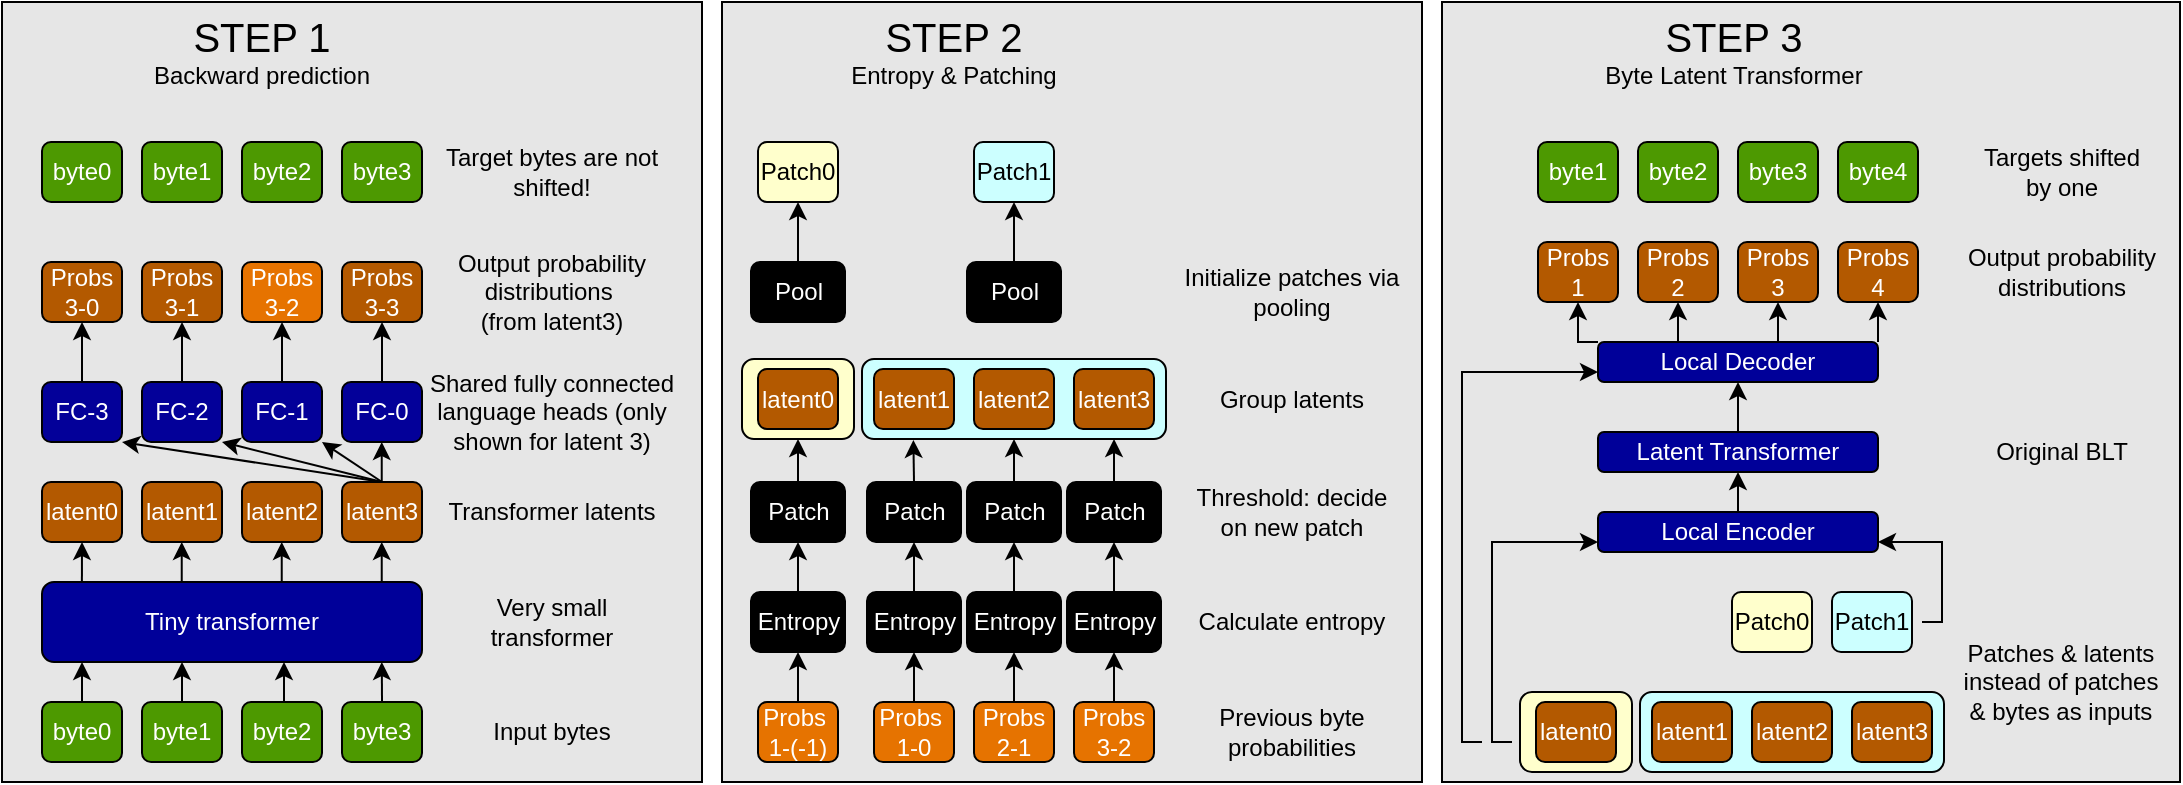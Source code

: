 <mxfile version="25.0.2">
  <diagram name="Seite-1" id="AwcVcW9VP8zm1qtS3SrH">
    <mxGraphModel dx="1122" dy="793" grid="1" gridSize="10" guides="1" tooltips="1" connect="1" arrows="1" fold="1" page="1" pageScale="1" pageWidth="827" pageHeight="1169" math="0" shadow="0">
      <root>
        <mxCell id="0" />
        <mxCell id="1" parent="0" />
        <mxCell id="4HplRLwEA6IAALqAFYQo-86" value="" style="rounded=0;whiteSpace=wrap;html=1;fillColor=#E6E6E6;" vertex="1" parent="1">
          <mxGeometry x="760" y="20" width="369" height="390" as="geometry" />
        </mxCell>
        <mxCell id="4HplRLwEA6IAALqAFYQo-85" value="" style="rounded=0;whiteSpace=wrap;html=1;fillColor=#E6E6E6;" vertex="1" parent="1">
          <mxGeometry x="400" y="20" width="350" height="390" as="geometry" />
        </mxCell>
        <mxCell id="HqEFTpVDg2efrMnKJrko-23" value="" style="rounded=0;whiteSpace=wrap;html=1;fillColor=#E6E6E6;" parent="1" vertex="1">
          <mxGeometry x="40" y="20" width="350" height="390" as="geometry" />
        </mxCell>
        <mxCell id="X-KIfJeAQy9R9fYGySRZ-61" value="" style="rounded=1;whiteSpace=wrap;html=1;fillColor=#FFFFCC;" parent="1" vertex="1">
          <mxGeometry x="799" y="365" width="56" height="40" as="geometry" />
        </mxCell>
        <mxCell id="X-KIfJeAQy9R9fYGySRZ-60" value="" style="rounded=1;whiteSpace=wrap;html=1;fillColor=#CCFFFF;" parent="1" vertex="1">
          <mxGeometry x="859" y="365" width="152" height="40" as="geometry" />
        </mxCell>
        <mxCell id="X-KIfJeAQy9R9fYGySRZ-1" value="byte0" style="rounded=1;whiteSpace=wrap;html=1;fillColor=#4D9900;fontColor=#FFFFFF;" parent="1" vertex="1">
          <mxGeometry x="60" y="370" width="40" height="30" as="geometry" />
        </mxCell>
        <mxCell id="X-KIfJeAQy9R9fYGySRZ-2" value="byte1" style="rounded=1;whiteSpace=wrap;html=1;fillColor=#4D9900;fontColor=#FFFFFF;" parent="1" vertex="1">
          <mxGeometry x="110" y="370" width="40" height="30" as="geometry" />
        </mxCell>
        <mxCell id="X-KIfJeAQy9R9fYGySRZ-3" value="byte2" style="rounded=1;whiteSpace=wrap;html=1;fillColor=#4D9900;fontColor=#FFFFFF;" parent="1" vertex="1">
          <mxGeometry x="160" y="370" width="40" height="30" as="geometry" />
        </mxCell>
        <mxCell id="X-KIfJeAQy9R9fYGySRZ-29" style="edgeStyle=orthogonalEdgeStyle;rounded=0;orthogonalLoop=1;jettySize=auto;html=1;exitX=0.5;exitY=0;exitDx=0;exitDy=0;" parent="1" source="X-KIfJeAQy9R9fYGySRZ-4" edge="1">
          <mxGeometry relative="1" as="geometry">
            <mxPoint x="229.899" y="350" as="targetPoint" />
          </mxGeometry>
        </mxCell>
        <mxCell id="X-KIfJeAQy9R9fYGySRZ-4" value="byte3" style="rounded=1;whiteSpace=wrap;html=1;fillColor=#4D9900;fontColor=#FFFFFF;" parent="1" vertex="1">
          <mxGeometry x="210" y="370" width="40" height="30" as="geometry" />
        </mxCell>
        <mxCell id="X-KIfJeAQy9R9fYGySRZ-5" value="Tiny transformer" style="rounded=1;whiteSpace=wrap;html=1;fillColor=#000099;fontColor=#FFFFFF;" parent="1" vertex="1">
          <mxGeometry x="60" y="310" width="190" height="40" as="geometry" />
        </mxCell>
        <mxCell id="X-KIfJeAQy9R9fYGySRZ-6" value="latent0" style="rounded=1;whiteSpace=wrap;html=1;fillColor=#B35900;fontColor=#FFFFFF;" parent="1" vertex="1">
          <mxGeometry x="60" y="260" width="40" height="30" as="geometry" />
        </mxCell>
        <mxCell id="X-KIfJeAQy9R9fYGySRZ-7" value="latent1" style="rounded=1;whiteSpace=wrap;html=1;fillColor=#B35900;fontColor=#FFFFFF;" parent="1" vertex="1">
          <mxGeometry x="110" y="260" width="40" height="30" as="geometry" />
        </mxCell>
        <mxCell id="X-KIfJeAQy9R9fYGySRZ-8" value="latent2" style="rounded=1;whiteSpace=wrap;html=1;fillColor=#B35900;fontColor=#FFFFFF;" parent="1" vertex="1">
          <mxGeometry x="160" y="260" width="40" height="30" as="geometry" />
        </mxCell>
        <mxCell id="X-KIfJeAQy9R9fYGySRZ-9" value="latent3" style="rounded=1;whiteSpace=wrap;html=1;fillColor=#B35900;fontColor=#FFFFFF;" parent="1" vertex="1">
          <mxGeometry x="210" y="260" width="40" height="30" as="geometry" />
        </mxCell>
        <mxCell id="X-KIfJeAQy9R9fYGySRZ-10" value="byte0" style="rounded=1;whiteSpace=wrap;html=1;fillColor=#4d9901;fontColor=#FFFFFF;" parent="1" vertex="1">
          <mxGeometry x="60" y="90" width="40" height="30" as="geometry" />
        </mxCell>
        <mxCell id="X-KIfJeAQy9R9fYGySRZ-11" value="byte1" style="rounded=1;whiteSpace=wrap;html=1;fillColor=#4d9901;fontColor=#FFFFFF;" parent="1" vertex="1">
          <mxGeometry x="110" y="90" width="40" height="30" as="geometry" />
        </mxCell>
        <mxCell id="X-KIfJeAQy9R9fYGySRZ-12" value="byte2" style="rounded=1;whiteSpace=wrap;html=1;fillColor=#4d9901;fontColor=#FFFFFF;" parent="1" vertex="1">
          <mxGeometry x="160" y="90" width="40" height="30" as="geometry" />
        </mxCell>
        <mxCell id="X-KIfJeAQy9R9fYGySRZ-13" value="byte3" style="rounded=1;whiteSpace=wrap;html=1;fillColor=#4d9901;fontColor=#FFFFFF;" parent="1" vertex="1">
          <mxGeometry x="210" y="90" width="40" height="30" as="geometry" />
        </mxCell>
        <mxCell id="X-KIfJeAQy9R9fYGySRZ-18" value="FC-0" style="rounded=1;whiteSpace=wrap;html=1;fillColor=#030099;fontColor=#FFFFFF;" parent="1" vertex="1">
          <mxGeometry x="210" y="210" width="40" height="30" as="geometry" />
        </mxCell>
        <mxCell id="X-KIfJeAQy9R9fYGySRZ-40" style="edgeStyle=orthogonalEdgeStyle;rounded=0;orthogonalLoop=1;jettySize=auto;html=1;exitX=0.5;exitY=0;exitDx=0;exitDy=0;entryX=0.5;entryY=1;entryDx=0;entryDy=0;" parent="1" source="X-KIfJeAQy9R9fYGySRZ-19" target="X-KIfJeAQy9R9fYGySRZ-23" edge="1">
          <mxGeometry relative="1" as="geometry" />
        </mxCell>
        <mxCell id="X-KIfJeAQy9R9fYGySRZ-19" value="FC-1" style="rounded=1;whiteSpace=wrap;html=1;fillColor=#030099;fontColor=#FFFFFF;" parent="1" vertex="1">
          <mxGeometry x="160" y="210" width="40" height="30" as="geometry" />
        </mxCell>
        <mxCell id="X-KIfJeAQy9R9fYGySRZ-39" style="edgeStyle=orthogonalEdgeStyle;rounded=0;orthogonalLoop=1;jettySize=auto;html=1;exitX=0.5;exitY=0;exitDx=0;exitDy=0;entryX=0.5;entryY=1;entryDx=0;entryDy=0;" parent="1" source="X-KIfJeAQy9R9fYGySRZ-20" target="X-KIfJeAQy9R9fYGySRZ-24" edge="1">
          <mxGeometry relative="1" as="geometry" />
        </mxCell>
        <mxCell id="X-KIfJeAQy9R9fYGySRZ-20" value="FC-2" style="rounded=1;whiteSpace=wrap;html=1;fillColor=#030099;fontColor=#FFFFFF;" parent="1" vertex="1">
          <mxGeometry x="110" y="210" width="40" height="30" as="geometry" />
        </mxCell>
        <mxCell id="X-KIfJeAQy9R9fYGySRZ-38" style="edgeStyle=orthogonalEdgeStyle;rounded=0;orthogonalLoop=1;jettySize=auto;html=1;exitX=0.5;exitY=0;exitDx=0;exitDy=0;entryX=0.5;entryY=1;entryDx=0;entryDy=0;" parent="1" source="X-KIfJeAQy9R9fYGySRZ-21" target="X-KIfJeAQy9R9fYGySRZ-25" edge="1">
          <mxGeometry relative="1" as="geometry" />
        </mxCell>
        <mxCell id="X-KIfJeAQy9R9fYGySRZ-21" value="FC-3" style="rounded=1;whiteSpace=wrap;html=1;fillColor=#030099;fontColor=#FFFFFF;" parent="1" vertex="1">
          <mxGeometry x="60" y="210" width="40" height="30" as="geometry" />
        </mxCell>
        <mxCell id="X-KIfJeAQy9R9fYGySRZ-22" value="Probs 3-3" style="rounded=1;whiteSpace=wrap;html=1;fillColor=#B35900;fontColor=#FFFFFF;" parent="1" vertex="1">
          <mxGeometry x="210" y="150" width="40" height="30" as="geometry" />
        </mxCell>
        <mxCell id="X-KIfJeAQy9R9fYGySRZ-23" value="Probs 3-2" style="rounded=1;whiteSpace=wrap;html=1;fillColor=#E67300;fontColor=#FFFFFF;" parent="1" vertex="1">
          <mxGeometry x="160" y="150" width="40" height="30" as="geometry" />
        </mxCell>
        <mxCell id="X-KIfJeAQy9R9fYGySRZ-24" value="Probs&lt;div&gt;3-1&lt;/div&gt;" style="rounded=1;whiteSpace=wrap;html=1;fillColor=#B35900;fontColor=#FFFFFF;" parent="1" vertex="1">
          <mxGeometry x="110" y="150" width="40" height="30" as="geometry" />
        </mxCell>
        <mxCell id="X-KIfJeAQy9R9fYGySRZ-25" value="Probs&lt;div&gt;3-0&lt;/div&gt;" style="rounded=1;whiteSpace=wrap;html=1;fillColor=#B35900;fontColor=#FFFFFF;" parent="1" vertex="1">
          <mxGeometry x="60" y="150" width="40" height="30" as="geometry" />
        </mxCell>
        <mxCell id="X-KIfJeAQy9R9fYGySRZ-26" style="edgeStyle=orthogonalEdgeStyle;rounded=0;orthogonalLoop=1;jettySize=auto;html=1;exitX=0.5;exitY=0;exitDx=0;exitDy=0;" parent="1" source="X-KIfJeAQy9R9fYGySRZ-1" edge="1">
          <mxGeometry relative="1" as="geometry">
            <mxPoint x="80" y="350" as="targetPoint" />
          </mxGeometry>
        </mxCell>
        <mxCell id="X-KIfJeAQy9R9fYGySRZ-27" style="edgeStyle=orthogonalEdgeStyle;rounded=0;orthogonalLoop=1;jettySize=auto;html=1;exitX=0.5;exitY=0;exitDx=0;exitDy=0;" parent="1" source="X-KIfJeAQy9R9fYGySRZ-2" edge="1">
          <mxGeometry relative="1" as="geometry">
            <mxPoint x="130" y="350" as="targetPoint" />
          </mxGeometry>
        </mxCell>
        <mxCell id="X-KIfJeAQy9R9fYGySRZ-28" style="edgeStyle=orthogonalEdgeStyle;rounded=0;orthogonalLoop=1;jettySize=auto;html=1;exitX=0.5;exitY=0;exitDx=0;exitDy=0;" parent="1" source="X-KIfJeAQy9R9fYGySRZ-3" edge="1">
          <mxGeometry relative="1" as="geometry">
            <mxPoint x="181" y="350" as="targetPoint" />
          </mxGeometry>
        </mxCell>
        <mxCell id="X-KIfJeAQy9R9fYGySRZ-30" value="" style="endArrow=classic;html=1;rounded=0;entryX=0.5;entryY=1;entryDx=0;entryDy=0;exitX=0.105;exitY=0;exitDx=0;exitDy=0;exitPerimeter=0;" parent="1" source="X-KIfJeAQy9R9fYGySRZ-5" target="X-KIfJeAQy9R9fYGySRZ-6" edge="1">
          <mxGeometry width="50" height="50" relative="1" as="geometry">
            <mxPoint x="110" y="320" as="sourcePoint" />
            <mxPoint x="160" y="270" as="targetPoint" />
          </mxGeometry>
        </mxCell>
        <mxCell id="X-KIfJeAQy9R9fYGySRZ-31" value="" style="endArrow=classic;html=1;rounded=0;entryX=0.5;entryY=1;entryDx=0;entryDy=0;exitX=0.105;exitY=0;exitDx=0;exitDy=0;exitPerimeter=0;" parent="1" edge="1">
          <mxGeometry width="50" height="50" relative="1" as="geometry">
            <mxPoint x="129.87" y="310" as="sourcePoint" />
            <mxPoint x="129.87" y="290" as="targetPoint" />
          </mxGeometry>
        </mxCell>
        <mxCell id="X-KIfJeAQy9R9fYGySRZ-32" value="" style="endArrow=classic;html=1;rounded=0;entryX=0.5;entryY=1;entryDx=0;entryDy=0;exitX=0.105;exitY=0;exitDx=0;exitDy=0;exitPerimeter=0;" parent="1" edge="1">
          <mxGeometry width="50" height="50" relative="1" as="geometry">
            <mxPoint x="179.87" y="310" as="sourcePoint" />
            <mxPoint x="179.87" y="290" as="targetPoint" />
          </mxGeometry>
        </mxCell>
        <mxCell id="X-KIfJeAQy9R9fYGySRZ-33" value="" style="endArrow=classic;html=1;rounded=0;entryX=0.5;entryY=1;entryDx=0;entryDy=0;exitX=0.105;exitY=0;exitDx=0;exitDy=0;exitPerimeter=0;" parent="1" edge="1">
          <mxGeometry width="50" height="50" relative="1" as="geometry">
            <mxPoint x="229.87" y="310" as="sourcePoint" />
            <mxPoint x="229.87" y="290" as="targetPoint" />
          </mxGeometry>
        </mxCell>
        <mxCell id="X-KIfJeAQy9R9fYGySRZ-34" value="" style="endArrow=classic;html=1;rounded=0;entryX=0.5;entryY=1;entryDx=0;entryDy=0;exitX=0.105;exitY=0;exitDx=0;exitDy=0;exitPerimeter=0;" parent="1" edge="1">
          <mxGeometry width="50" height="50" relative="1" as="geometry">
            <mxPoint x="229.87" y="260" as="sourcePoint" />
            <mxPoint x="229.87" y="240" as="targetPoint" />
          </mxGeometry>
        </mxCell>
        <mxCell id="X-KIfJeAQy9R9fYGySRZ-35" value="" style="endArrow=classic;html=1;rounded=0;entryX=1;entryY=1;entryDx=0;entryDy=0;exitX=0.5;exitY=0;exitDx=0;exitDy=0;" parent="1" source="X-KIfJeAQy9R9fYGySRZ-9" target="X-KIfJeAQy9R9fYGySRZ-19" edge="1">
          <mxGeometry width="50" height="50" relative="1" as="geometry">
            <mxPoint x="220" y="270" as="sourcePoint" />
            <mxPoint x="220" y="250" as="targetPoint" />
          </mxGeometry>
        </mxCell>
        <mxCell id="X-KIfJeAQy9R9fYGySRZ-36" value="" style="endArrow=classic;html=1;rounded=0;entryX=1;entryY=1;entryDx=0;entryDy=0;exitX=0.5;exitY=0;exitDx=0;exitDy=0;" parent="1" source="X-KIfJeAQy9R9fYGySRZ-9" target="X-KIfJeAQy9R9fYGySRZ-20" edge="1">
          <mxGeometry width="50" height="50" relative="1" as="geometry">
            <mxPoint x="240" y="250" as="sourcePoint" />
            <mxPoint x="200" y="250" as="targetPoint" />
          </mxGeometry>
        </mxCell>
        <mxCell id="X-KIfJeAQy9R9fYGySRZ-37" value="" style="endArrow=classic;html=1;rounded=0;entryX=1;entryY=1;entryDx=0;entryDy=0;exitX=0.5;exitY=0;exitDx=0;exitDy=0;" parent="1" source="X-KIfJeAQy9R9fYGySRZ-9" target="X-KIfJeAQy9R9fYGySRZ-21" edge="1">
          <mxGeometry width="50" height="50" relative="1" as="geometry">
            <mxPoint x="240" y="270" as="sourcePoint" />
            <mxPoint x="160" y="250" as="targetPoint" />
          </mxGeometry>
        </mxCell>
        <mxCell id="X-KIfJeAQy9R9fYGySRZ-41" style="edgeStyle=orthogonalEdgeStyle;rounded=0;orthogonalLoop=1;jettySize=auto;html=1;exitX=0.5;exitY=0;exitDx=0;exitDy=0;entryX=0.5;entryY=1;entryDx=0;entryDy=0;" parent="1" source="X-KIfJeAQy9R9fYGySRZ-18" target="X-KIfJeAQy9R9fYGySRZ-22" edge="1">
          <mxGeometry relative="1" as="geometry" />
        </mxCell>
        <mxCell id="X-KIfJeAQy9R9fYGySRZ-42" value="Output probability distributions&amp;nbsp;&lt;div&gt;(from latent3)&lt;/div&gt;" style="text;html=1;align=center;verticalAlign=middle;whiteSpace=wrap;rounded=0;" parent="1" vertex="1">
          <mxGeometry x="260" y="150" width="110" height="30" as="geometry" />
        </mxCell>
        <mxCell id="X-KIfJeAQy9R9fYGySRZ-43" value="Shared fully connected language heads (only shown for latent 3)" style="text;html=1;align=center;verticalAlign=middle;whiteSpace=wrap;rounded=0;" parent="1" vertex="1">
          <mxGeometry x="250" y="205" width="130" height="40" as="geometry" />
        </mxCell>
        <mxCell id="X-KIfJeAQy9R9fYGySRZ-44" value="Transformer latents" style="text;html=1;align=center;verticalAlign=middle;whiteSpace=wrap;rounded=0;" parent="1" vertex="1">
          <mxGeometry x="260" y="260" width="110" height="30" as="geometry" />
        </mxCell>
        <mxCell id="X-KIfJeAQy9R9fYGySRZ-45" value="Very small transformer" style="text;html=1;align=center;verticalAlign=middle;whiteSpace=wrap;rounded=0;" parent="1" vertex="1">
          <mxGeometry x="260" y="315" width="110" height="30" as="geometry" />
        </mxCell>
        <mxCell id="X-KIfJeAQy9R9fYGySRZ-46" value="Input bytes" style="text;html=1;align=center;verticalAlign=middle;whiteSpace=wrap;rounded=0;" parent="1" vertex="1">
          <mxGeometry x="260" y="370" width="110" height="30" as="geometry" />
        </mxCell>
        <mxCell id="X-KIfJeAQy9R9fYGySRZ-47" value="Target bytes are not shifted!" style="text;html=1;align=center;verticalAlign=middle;whiteSpace=wrap;rounded=0;" parent="1" vertex="1">
          <mxGeometry x="260" y="90" width="110" height="30" as="geometry" />
        </mxCell>
        <mxCell id="X-KIfJeAQy9R9fYGySRZ-48" value="latent0" style="rounded=1;whiteSpace=wrap;html=1;fillColor=#B35900;fontColor=#FFFFFF;" parent="1" vertex="1">
          <mxGeometry x="807" y="370" width="40" height="30" as="geometry" />
        </mxCell>
        <mxCell id="X-KIfJeAQy9R9fYGySRZ-49" value="latent1" style="rounded=1;whiteSpace=wrap;html=1;fillColor=#B35900;fontColor=#FFFFFF;" parent="1" vertex="1">
          <mxGeometry x="865" y="370" width="40" height="30" as="geometry" />
        </mxCell>
        <mxCell id="X-KIfJeAQy9R9fYGySRZ-50" value="latent2" style="rounded=1;whiteSpace=wrap;html=1;fillColor=#B35900;fontColor=#FFFFFF;" parent="1" vertex="1">
          <mxGeometry x="915" y="370" width="40" height="30" as="geometry" />
        </mxCell>
        <mxCell id="X-KIfJeAQy9R9fYGySRZ-51" value="latent3" style="rounded=1;whiteSpace=wrap;html=1;fillColor=#B35900;fontColor=#FFFFFF;" parent="1" vertex="1">
          <mxGeometry x="965" y="370" width="40" height="30" as="geometry" />
        </mxCell>
        <mxCell id="X-KIfJeAQy9R9fYGySRZ-62" value="Patch1" style="rounded=1;whiteSpace=wrap;html=1;fillColor=#CCFFFF;fontColor=#000000;" parent="1" vertex="1">
          <mxGeometry x="955" y="315" width="40" height="30" as="geometry" />
        </mxCell>
        <mxCell id="X-KIfJeAQy9R9fYGySRZ-63" value="Patch0" style="rounded=1;whiteSpace=wrap;html=1;fillColor=#FFFFCC;fontColor=#000000;" parent="1" vertex="1">
          <mxGeometry x="905" y="315" width="40" height="30" as="geometry" />
        </mxCell>
        <mxCell id="HqEFTpVDg2efrMnKJrko-11" style="edgeStyle=orthogonalEdgeStyle;rounded=0;orthogonalLoop=1;jettySize=auto;html=1;exitX=0;exitY=0;exitDx=0;exitDy=0;entryX=0.5;entryY=1;entryDx=0;entryDy=0;" parent="1" source="X-KIfJeAQy9R9fYGySRZ-67" target="HqEFTpVDg2efrMnKJrko-8" edge="1">
          <mxGeometry relative="1" as="geometry" />
        </mxCell>
        <mxCell id="HqEFTpVDg2efrMnKJrko-12" style="edgeStyle=orthogonalEdgeStyle;rounded=0;orthogonalLoop=1;jettySize=auto;html=1;exitX=0.25;exitY=0;exitDx=0;exitDy=0;entryX=0.5;entryY=1;entryDx=0;entryDy=0;" parent="1" source="X-KIfJeAQy9R9fYGySRZ-67" target="HqEFTpVDg2efrMnKJrko-7" edge="1">
          <mxGeometry relative="1" as="geometry" />
        </mxCell>
        <mxCell id="HqEFTpVDg2efrMnKJrko-13" style="edgeStyle=orthogonalEdgeStyle;rounded=0;orthogonalLoop=1;jettySize=auto;html=1;exitX=0.75;exitY=0;exitDx=0;exitDy=0;entryX=0.5;entryY=1;entryDx=0;entryDy=0;" parent="1" source="X-KIfJeAQy9R9fYGySRZ-67" target="HqEFTpVDg2efrMnKJrko-6" edge="1">
          <mxGeometry relative="1" as="geometry" />
        </mxCell>
        <mxCell id="HqEFTpVDg2efrMnKJrko-15" style="edgeStyle=orthogonalEdgeStyle;rounded=0;orthogonalLoop=1;jettySize=auto;html=1;exitX=1;exitY=0;exitDx=0;exitDy=0;entryX=0.5;entryY=1;entryDx=0;entryDy=0;" parent="1" source="X-KIfJeAQy9R9fYGySRZ-67" target="HqEFTpVDg2efrMnKJrko-5" edge="1">
          <mxGeometry relative="1" as="geometry" />
        </mxCell>
        <mxCell id="X-KIfJeAQy9R9fYGySRZ-67" value="Local Decoder&lt;div&gt;&lt;/div&gt;" style="rounded=1;whiteSpace=wrap;html=1;fillColor=#000099;fontColor=#FFFFFF;" parent="1" vertex="1">
          <mxGeometry x="838" y="190" width="140" height="20" as="geometry" />
        </mxCell>
        <mxCell id="HqEFTpVDg2efrMnKJrko-1" value="byte4" style="rounded=1;whiteSpace=wrap;html=1;fillColor=#4d9901;fontColor=#FFFFFF;" parent="1" vertex="1">
          <mxGeometry x="958" y="90" width="40" height="30" as="geometry" />
        </mxCell>
        <mxCell id="HqEFTpVDg2efrMnKJrko-2" value="byte1" style="rounded=1;whiteSpace=wrap;html=1;fillColor=#4d9901;fontColor=#FFFFFF;" parent="1" vertex="1">
          <mxGeometry x="808" y="90" width="40" height="30" as="geometry" />
        </mxCell>
        <mxCell id="HqEFTpVDg2efrMnKJrko-3" value="byte2" style="rounded=1;whiteSpace=wrap;html=1;fillColor=#4d9901;fontColor=#FFFFFF;" parent="1" vertex="1">
          <mxGeometry x="858" y="90" width="40" height="30" as="geometry" />
        </mxCell>
        <mxCell id="HqEFTpVDg2efrMnKJrko-4" value="byte3" style="rounded=1;whiteSpace=wrap;html=1;fillColor=#4d9901;fontColor=#FFFFFF;" parent="1" vertex="1">
          <mxGeometry x="908" y="90" width="40" height="30" as="geometry" />
        </mxCell>
        <mxCell id="HqEFTpVDg2efrMnKJrko-5" value="Probs 4" style="rounded=1;whiteSpace=wrap;html=1;fillColor=#B35900;fontColor=#FFFFFF;" parent="1" vertex="1">
          <mxGeometry x="958" y="140" width="40" height="30" as="geometry" />
        </mxCell>
        <mxCell id="HqEFTpVDg2efrMnKJrko-6" value="Probs 3" style="rounded=1;whiteSpace=wrap;html=1;fillColor=#b35900;fontColor=#FFFFFF;" parent="1" vertex="1">
          <mxGeometry x="908" y="140" width="40" height="30" as="geometry" />
        </mxCell>
        <mxCell id="HqEFTpVDg2efrMnKJrko-7" value="Probs&lt;div&gt;2&lt;/div&gt;" style="rounded=1;whiteSpace=wrap;html=1;fillColor=#B35900;fontColor=#FFFFFF;" parent="1" vertex="1">
          <mxGeometry x="858" y="140" width="40" height="30" as="geometry" />
        </mxCell>
        <mxCell id="HqEFTpVDg2efrMnKJrko-8" value="Probs&lt;div&gt;1&lt;/div&gt;" style="rounded=1;whiteSpace=wrap;html=1;fillColor=#B35900;fontColor=#FFFFFF;" parent="1" vertex="1">
          <mxGeometry x="808" y="140" width="40" height="30" as="geometry" />
        </mxCell>
        <mxCell id="HqEFTpVDg2efrMnKJrko-16" value="Targets shifted by one" style="text;html=1;align=center;verticalAlign=middle;whiteSpace=wrap;rounded=0;" parent="1" vertex="1">
          <mxGeometry x="1024.5" y="90" width="90" height="30" as="geometry" />
        </mxCell>
        <mxCell id="HqEFTpVDg2efrMnKJrko-17" value="Output probability distributions" style="text;html=1;align=center;verticalAlign=middle;whiteSpace=wrap;rounded=0;" parent="1" vertex="1">
          <mxGeometry x="1013.5" y="140" width="112" height="30" as="geometry" />
        </mxCell>
        <mxCell id="HqEFTpVDg2efrMnKJrko-18" value="Original BLT" style="text;html=1;align=center;verticalAlign=middle;whiteSpace=wrap;rounded=0;" parent="1" vertex="1">
          <mxGeometry x="1033.5" y="230" width="72" height="30" as="geometry" />
        </mxCell>
        <mxCell id="HqEFTpVDg2efrMnKJrko-21" value="&lt;font style=&quot;font-size: 20px;&quot;&gt;STEP 1&lt;/font&gt;&lt;div&gt;&lt;font&gt;Backward prediction&lt;/font&gt;&lt;/div&gt;" style="text;html=1;align=center;verticalAlign=middle;whiteSpace=wrap;rounded=0;labelBorderColor=none;" parent="1" vertex="1">
          <mxGeometry x="100" y="30" width="140" height="30" as="geometry" />
        </mxCell>
        <mxCell id="4HplRLwEA6IAALqAFYQo-11" value="" style="rounded=1;whiteSpace=wrap;html=1;fillColor=#FFFFCC;" vertex="1" parent="1">
          <mxGeometry x="410" y="198.5" width="56" height="40" as="geometry" />
        </mxCell>
        <mxCell id="4HplRLwEA6IAALqAFYQo-12" value="" style="rounded=1;whiteSpace=wrap;html=1;fillColor=#CCFFFF;" vertex="1" parent="1">
          <mxGeometry x="470" y="198.5" width="152" height="40" as="geometry" />
        </mxCell>
        <mxCell id="4HplRLwEA6IAALqAFYQo-13" value="latent0" style="rounded=1;whiteSpace=wrap;html=1;fillColor=#B35900;fontColor=#FFFFFF;" vertex="1" parent="1">
          <mxGeometry x="418" y="203.5" width="40" height="30" as="geometry" />
        </mxCell>
        <mxCell id="4HplRLwEA6IAALqAFYQo-14" value="latent1" style="rounded=1;whiteSpace=wrap;html=1;fillColor=#B35900;fontColor=#FFFFFF;" vertex="1" parent="1">
          <mxGeometry x="476" y="203.5" width="40" height="30" as="geometry" />
        </mxCell>
        <mxCell id="4HplRLwEA6IAALqAFYQo-15" value="latent2" style="rounded=1;whiteSpace=wrap;html=1;fillColor=#B35900;fontColor=#FFFFFF;" vertex="1" parent="1">
          <mxGeometry x="526" y="203.5" width="40" height="30" as="geometry" />
        </mxCell>
        <mxCell id="4HplRLwEA6IAALqAFYQo-16" value="latent3" style="rounded=1;whiteSpace=wrap;html=1;fillColor=#B35900;fontColor=#FFFFFF;" vertex="1" parent="1">
          <mxGeometry x="576" y="203.5" width="40" height="30" as="geometry" />
        </mxCell>
        <mxCell id="4HplRLwEA6IAALqAFYQo-71" style="edgeStyle=orthogonalEdgeStyle;rounded=0;orthogonalLoop=1;jettySize=auto;html=1;exitX=0.5;exitY=0;exitDx=0;exitDy=0;entryX=0.5;entryY=1;entryDx=0;entryDy=0;" edge="1" parent="1" source="4HplRLwEA6IAALqAFYQo-18" target="4HplRLwEA6IAALqAFYQo-63">
          <mxGeometry relative="1" as="geometry" />
        </mxCell>
        <mxCell id="4HplRLwEA6IAALqAFYQo-18" value="Probs 3-2" style="rounded=1;whiteSpace=wrap;html=1;fillColor=#E67300;fontColor=#FFFFFF;" vertex="1" parent="1">
          <mxGeometry x="576" y="370" width="40" height="30" as="geometry" />
        </mxCell>
        <mxCell id="4HplRLwEA6IAALqAFYQo-66" style="edgeStyle=orthogonalEdgeStyle;rounded=0;orthogonalLoop=1;jettySize=auto;html=1;exitX=0.5;exitY=0;exitDx=0;exitDy=0;entryX=0.5;entryY=1;entryDx=0;entryDy=0;" edge="1" parent="1" source="4HplRLwEA6IAALqAFYQo-20" target="4HplRLwEA6IAALqAFYQo-62">
          <mxGeometry relative="1" as="geometry" />
        </mxCell>
        <mxCell id="4HplRLwEA6IAALqAFYQo-20" value="Probs 2-1" style="rounded=1;whiteSpace=wrap;html=1;fillColor=#E67300;fontColor=#FFFFFF;" vertex="1" parent="1">
          <mxGeometry x="526" y="370" width="40" height="30" as="geometry" />
        </mxCell>
        <mxCell id="4HplRLwEA6IAALqAFYQo-67" style="edgeStyle=orthogonalEdgeStyle;rounded=0;orthogonalLoop=1;jettySize=auto;html=1;exitX=0.5;exitY=0;exitDx=0;exitDy=0;entryX=0.5;entryY=1;entryDx=0;entryDy=0;" edge="1" parent="1" source="4HplRLwEA6IAALqAFYQo-22" target="4HplRLwEA6IAALqAFYQo-61">
          <mxGeometry relative="1" as="geometry" />
        </mxCell>
        <mxCell id="4HplRLwEA6IAALqAFYQo-22" value="Probs&amp;nbsp;&lt;div&gt;1-0&lt;/div&gt;" style="rounded=1;whiteSpace=wrap;html=1;fillColor=#E67300;fontColor=#FFFFFF;" vertex="1" parent="1">
          <mxGeometry x="476" y="370" width="40" height="30" as="geometry" />
        </mxCell>
        <mxCell id="4HplRLwEA6IAALqAFYQo-26" value="Patch1" style="rounded=1;whiteSpace=wrap;html=1;fillColor=#CCFFFF;fontColor=#000000;" vertex="1" parent="1">
          <mxGeometry x="526" y="90" width="40" height="30" as="geometry" />
        </mxCell>
        <mxCell id="4HplRLwEA6IAALqAFYQo-27" value="Patch0" style="rounded=1;whiteSpace=wrap;html=1;fillColor=#FFFFCC;fontColor=#000000;" vertex="1" parent="1">
          <mxGeometry x="418" y="90" width="40" height="30" as="geometry" />
        </mxCell>
        <mxCell id="4HplRLwEA6IAALqAFYQo-64" style="edgeStyle=orthogonalEdgeStyle;rounded=0;orthogonalLoop=1;jettySize=auto;html=1;exitX=0.5;exitY=0;exitDx=0;exitDy=0;entryX=0.5;entryY=1;entryDx=0;entryDy=0;" edge="1" parent="1" source="4HplRLwEA6IAALqAFYQo-29" target="4HplRLwEA6IAALqAFYQo-60">
          <mxGeometry relative="1" as="geometry" />
        </mxCell>
        <mxCell id="4HplRLwEA6IAALqAFYQo-29" value="Probs&amp;nbsp;&lt;div&gt;1-(-1)&lt;/div&gt;" style="rounded=1;whiteSpace=wrap;html=1;fillColor=#E67300;fontColor=#FFFFFF;" vertex="1" parent="1">
          <mxGeometry x="418" y="370" width="40" height="30" as="geometry" />
        </mxCell>
        <mxCell id="4HplRLwEA6IAALqAFYQo-36" style="edgeStyle=orthogonalEdgeStyle;rounded=0;orthogonalLoop=1;jettySize=auto;html=1;exitX=0.5;exitY=0;exitDx=0;exitDy=0;entryX=0.5;entryY=1;entryDx=0;entryDy=0;" edge="1" parent="1" source="4HplRLwEA6IAALqAFYQo-31" target="X-KIfJeAQy9R9fYGySRZ-67">
          <mxGeometry relative="1" as="geometry" />
        </mxCell>
        <mxCell id="4HplRLwEA6IAALqAFYQo-31" value="Latent Transformer&lt;div&gt;&lt;/div&gt;" style="rounded=1;whiteSpace=wrap;html=1;fillColor=#000099;fontColor=#FFFFFF;" vertex="1" parent="1">
          <mxGeometry x="838" y="235" width="140" height="20" as="geometry" />
        </mxCell>
        <mxCell id="4HplRLwEA6IAALqAFYQo-35" style="edgeStyle=orthogonalEdgeStyle;rounded=0;orthogonalLoop=1;jettySize=auto;html=1;exitX=0.5;exitY=0;exitDx=0;exitDy=0;entryX=0.5;entryY=1;entryDx=0;entryDy=0;" edge="1" parent="1" source="4HplRLwEA6IAALqAFYQo-32" target="4HplRLwEA6IAALqAFYQo-31">
          <mxGeometry relative="1" as="geometry" />
        </mxCell>
        <mxCell id="4HplRLwEA6IAALqAFYQo-32" value="Local Encoder&lt;div&gt;&lt;/div&gt;" style="rounded=1;whiteSpace=wrap;html=1;fillColor=#000099;fontColor=#FFFFFF;" vertex="1" parent="1">
          <mxGeometry x="838" y="275" width="140" height="20" as="geometry" />
        </mxCell>
        <mxCell id="4HplRLwEA6IAALqAFYQo-33" value="" style="endArrow=classic;html=1;rounded=0;entryX=0;entryY=0.75;entryDx=0;entryDy=0;" edge="1" parent="1" target="4HplRLwEA6IAALqAFYQo-32">
          <mxGeometry width="50" height="50" relative="1" as="geometry">
            <mxPoint x="795" y="390" as="sourcePoint" />
            <mxPoint x="810" y="290" as="targetPoint" />
            <Array as="points">
              <mxPoint x="785" y="390" />
              <mxPoint x="785" y="290" />
            </Array>
          </mxGeometry>
        </mxCell>
        <mxCell id="4HplRLwEA6IAALqAFYQo-34" value="" style="endArrow=classic;html=1;rounded=0;entryX=1;entryY=0.75;entryDx=0;entryDy=0;" edge="1" parent="1" target="4HplRLwEA6IAALqAFYQo-32">
          <mxGeometry width="50" height="50" relative="1" as="geometry">
            <mxPoint x="1000" y="330" as="sourcePoint" />
            <mxPoint x="920" y="250" as="targetPoint" />
            <Array as="points">
              <mxPoint x="1010" y="330" />
              <mxPoint x="1010" y="290" />
            </Array>
          </mxGeometry>
        </mxCell>
        <mxCell id="4HplRLwEA6IAALqAFYQo-38" value="" style="endArrow=classic;html=1;rounded=0;entryX=0;entryY=0.75;entryDx=0;entryDy=0;" edge="1" parent="1" target="X-KIfJeAQy9R9fYGySRZ-67">
          <mxGeometry width="50" height="50" relative="1" as="geometry">
            <mxPoint x="780" y="390" as="sourcePoint" />
            <mxPoint x="823" y="290" as="targetPoint" />
            <Array as="points">
              <mxPoint x="770" y="390" />
              <mxPoint x="770" y="205" />
            </Array>
          </mxGeometry>
        </mxCell>
        <mxCell id="4HplRLwEA6IAALqAFYQo-39" value="Patches &amp;amp; latents instead of patches &amp;amp; bytes as inputs" style="text;html=1;align=center;verticalAlign=middle;whiteSpace=wrap;rounded=0;" vertex="1" parent="1">
          <mxGeometry x="1016.25" y="345" width="106.5" height="30" as="geometry" />
        </mxCell>
        <mxCell id="4HplRLwEA6IAALqAFYQo-40" value="&lt;font style=&quot;font-size: 20px;&quot;&gt;STEP 2&lt;/font&gt;&lt;div&gt;&lt;font&gt;Entropy &amp;amp; Patching&lt;/font&gt;&lt;/div&gt;" style="text;html=1;align=center;verticalAlign=middle;whiteSpace=wrap;rounded=0;labelBorderColor=none;" vertex="1" parent="1">
          <mxGeometry x="446" y="30" width="140" height="30" as="geometry" />
        </mxCell>
        <mxCell id="4HplRLwEA6IAALqAFYQo-41" value="&lt;font style=&quot;font-size: 20px;&quot;&gt;STEP 3&lt;/font&gt;&lt;div&gt;&lt;font&gt;Byte Latent Transformer&lt;/font&gt;&lt;/div&gt;" style="text;html=1;align=center;verticalAlign=middle;whiteSpace=wrap;rounded=0;labelBorderColor=none;" vertex="1" parent="1">
          <mxGeometry x="836" y="30" width="140" height="30" as="geometry" />
        </mxCell>
        <mxCell id="4HplRLwEA6IAALqAFYQo-56" style="edgeStyle=orthogonalEdgeStyle;rounded=0;orthogonalLoop=1;jettySize=auto;html=1;exitX=0.5;exitY=0;exitDx=0;exitDy=0;entryX=0.5;entryY=1;entryDx=0;entryDy=0;" edge="1" parent="1" source="4HplRLwEA6IAALqAFYQo-47" target="4HplRLwEA6IAALqAFYQo-11">
          <mxGeometry relative="1" as="geometry" />
        </mxCell>
        <mxCell id="4HplRLwEA6IAALqAFYQo-47" value="Patch" style="rounded=1;whiteSpace=wrap;html=1;fontColor=#FFFFFF;fillColor=#000000;" vertex="1" parent="1">
          <mxGeometry x="414.5" y="260" width="47" height="30" as="geometry" />
        </mxCell>
        <mxCell id="4HplRLwEA6IAALqAFYQo-48" value="Patch" style="rounded=1;whiteSpace=wrap;html=1;fontColor=#FFFFFF;fillColor=#000000;" vertex="1" parent="1">
          <mxGeometry x="472.5" y="260" width="47" height="30" as="geometry" />
        </mxCell>
        <mxCell id="4HplRLwEA6IAALqAFYQo-58" style="edgeStyle=orthogonalEdgeStyle;rounded=0;orthogonalLoop=1;jettySize=auto;html=1;exitX=0.5;exitY=0;exitDx=0;exitDy=0;entryX=0.5;entryY=1;entryDx=0;entryDy=0;" edge="1" parent="1" source="4HplRLwEA6IAALqAFYQo-49" target="4HplRLwEA6IAALqAFYQo-12">
          <mxGeometry relative="1" as="geometry" />
        </mxCell>
        <mxCell id="4HplRLwEA6IAALqAFYQo-49" value="Patch" style="rounded=1;whiteSpace=wrap;html=1;fontColor=#FFFFFF;fillColor=#000000;" vertex="1" parent="1">
          <mxGeometry x="522.5" y="260" width="47" height="30" as="geometry" />
        </mxCell>
        <mxCell id="4HplRLwEA6IAALqAFYQo-50" value="Patch" style="rounded=1;whiteSpace=wrap;html=1;fontColor=#FFFFFF;fillColor=#000000;" vertex="1" parent="1">
          <mxGeometry x="572.5" y="260" width="47" height="30" as="geometry" />
        </mxCell>
        <mxCell id="4HplRLwEA6IAALqAFYQo-57" style="edgeStyle=orthogonalEdgeStyle;rounded=0;orthogonalLoop=1;jettySize=auto;html=1;exitX=0.5;exitY=0;exitDx=0;exitDy=0;entryX=0.169;entryY=1.011;entryDx=0;entryDy=0;entryPerimeter=0;" edge="1" parent="1" source="4HplRLwEA6IAALqAFYQo-48" target="4HplRLwEA6IAALqAFYQo-12">
          <mxGeometry relative="1" as="geometry">
            <mxPoint x="496" y="316" as="targetPoint" />
          </mxGeometry>
        </mxCell>
        <mxCell id="4HplRLwEA6IAALqAFYQo-59" style="edgeStyle=orthogonalEdgeStyle;rounded=0;orthogonalLoop=1;jettySize=auto;html=1;exitX=0.5;exitY=0;exitDx=0;exitDy=0;entryX=0.829;entryY=1.001;entryDx=0;entryDy=0;entryPerimeter=0;" edge="1" parent="1" source="4HplRLwEA6IAALqAFYQo-50" target="4HplRLwEA6IAALqAFYQo-12">
          <mxGeometry relative="1" as="geometry" />
        </mxCell>
        <mxCell id="4HplRLwEA6IAALqAFYQo-65" style="edgeStyle=orthogonalEdgeStyle;rounded=0;orthogonalLoop=1;jettySize=auto;html=1;exitX=0.5;exitY=0;exitDx=0;exitDy=0;entryX=0.5;entryY=1;entryDx=0;entryDy=0;" edge="1" parent="1" source="4HplRLwEA6IAALqAFYQo-60" target="4HplRLwEA6IAALqAFYQo-47">
          <mxGeometry relative="1" as="geometry" />
        </mxCell>
        <mxCell id="4HplRLwEA6IAALqAFYQo-60" value="Entropy" style="rounded=1;whiteSpace=wrap;html=1;fontColor=#FFFFFF;fillColor=#000000;" vertex="1" parent="1">
          <mxGeometry x="414.5" y="315" width="47" height="30" as="geometry" />
        </mxCell>
        <mxCell id="4HplRLwEA6IAALqAFYQo-68" style="edgeStyle=orthogonalEdgeStyle;rounded=0;orthogonalLoop=1;jettySize=auto;html=1;exitX=0.5;exitY=0;exitDx=0;exitDy=0;entryX=0.5;entryY=1;entryDx=0;entryDy=0;" edge="1" parent="1" source="4HplRLwEA6IAALqAFYQo-61" target="4HplRLwEA6IAALqAFYQo-48">
          <mxGeometry relative="1" as="geometry" />
        </mxCell>
        <mxCell id="4HplRLwEA6IAALqAFYQo-61" value="Entropy" style="rounded=1;whiteSpace=wrap;html=1;fontColor=#FFFFFF;fillColor=#000000;" vertex="1" parent="1">
          <mxGeometry x="472.5" y="315" width="47" height="30" as="geometry" />
        </mxCell>
        <mxCell id="4HplRLwEA6IAALqAFYQo-69" style="edgeStyle=orthogonalEdgeStyle;rounded=0;orthogonalLoop=1;jettySize=auto;html=1;exitX=0.5;exitY=0;exitDx=0;exitDy=0;entryX=0.5;entryY=1;entryDx=0;entryDy=0;" edge="1" parent="1" source="4HplRLwEA6IAALqAFYQo-62" target="4HplRLwEA6IAALqAFYQo-49">
          <mxGeometry relative="1" as="geometry" />
        </mxCell>
        <mxCell id="4HplRLwEA6IAALqAFYQo-62" value="Entropy" style="rounded=1;whiteSpace=wrap;html=1;fontColor=#FFFFFF;fillColor=#000000;" vertex="1" parent="1">
          <mxGeometry x="522.5" y="315" width="47" height="30" as="geometry" />
        </mxCell>
        <mxCell id="4HplRLwEA6IAALqAFYQo-70" style="edgeStyle=orthogonalEdgeStyle;rounded=0;orthogonalLoop=1;jettySize=auto;html=1;exitX=0.5;exitY=0;exitDx=0;exitDy=0;entryX=0.5;entryY=1;entryDx=0;entryDy=0;" edge="1" parent="1" source="4HplRLwEA6IAALqAFYQo-63" target="4HplRLwEA6IAALqAFYQo-50">
          <mxGeometry relative="1" as="geometry" />
        </mxCell>
        <mxCell id="4HplRLwEA6IAALqAFYQo-63" value="Entropy" style="rounded=1;whiteSpace=wrap;html=1;fontColor=#FFFFFF;fillColor=#000000;" vertex="1" parent="1">
          <mxGeometry x="572.5" y="315" width="47" height="30" as="geometry" />
        </mxCell>
        <mxCell id="4HplRLwEA6IAALqAFYQo-72" value="Previous byte probabilities" style="text;html=1;align=center;verticalAlign=middle;whiteSpace=wrap;rounded=0;" vertex="1" parent="1">
          <mxGeometry x="630" y="370" width="110" height="30" as="geometry" />
        </mxCell>
        <mxCell id="4HplRLwEA6IAALqAFYQo-73" value="Calculate entropy" style="text;html=1;align=center;verticalAlign=middle;whiteSpace=wrap;rounded=0;" vertex="1" parent="1">
          <mxGeometry x="630" y="315" width="110" height="30" as="geometry" />
        </mxCell>
        <mxCell id="4HplRLwEA6IAALqAFYQo-74" value="Threshold: decide on new patch" style="text;html=1;align=center;verticalAlign=middle;whiteSpace=wrap;rounded=0;" vertex="1" parent="1">
          <mxGeometry x="630" y="260" width="110" height="30" as="geometry" />
        </mxCell>
        <mxCell id="4HplRLwEA6IAALqAFYQo-75" value="Group latents" style="text;html=1;align=center;verticalAlign=middle;whiteSpace=wrap;rounded=0;" vertex="1" parent="1">
          <mxGeometry x="630" y="203.5" width="110" height="30" as="geometry" />
        </mxCell>
        <mxCell id="4HplRLwEA6IAALqAFYQo-76" value="Initialize patches via pooling" style="text;html=1;align=center;verticalAlign=middle;whiteSpace=wrap;rounded=0;" vertex="1" parent="1">
          <mxGeometry x="630" y="150" width="110" height="30" as="geometry" />
        </mxCell>
        <mxCell id="4HplRLwEA6IAALqAFYQo-82" style="edgeStyle=orthogonalEdgeStyle;rounded=0;orthogonalLoop=1;jettySize=auto;html=1;exitX=0.5;exitY=0;exitDx=0;exitDy=0;entryX=0.5;entryY=1;entryDx=0;entryDy=0;" edge="1" parent="1" source="4HplRLwEA6IAALqAFYQo-80" target="4HplRLwEA6IAALqAFYQo-27">
          <mxGeometry relative="1" as="geometry" />
        </mxCell>
        <mxCell id="4HplRLwEA6IAALqAFYQo-80" value="Pool" style="rounded=1;whiteSpace=wrap;html=1;fontColor=#FFFFFF;fillColor=#000000;" vertex="1" parent="1">
          <mxGeometry x="414.5" y="150" width="47" height="30" as="geometry" />
        </mxCell>
        <mxCell id="4HplRLwEA6IAALqAFYQo-83" style="edgeStyle=orthogonalEdgeStyle;rounded=0;orthogonalLoop=1;jettySize=auto;html=1;exitX=0.5;exitY=0;exitDx=0;exitDy=0;entryX=0.5;entryY=1;entryDx=0;entryDy=0;" edge="1" parent="1" source="4HplRLwEA6IAALqAFYQo-81" target="4HplRLwEA6IAALqAFYQo-26">
          <mxGeometry relative="1" as="geometry" />
        </mxCell>
        <mxCell id="4HplRLwEA6IAALqAFYQo-81" value="Pool" style="rounded=1;whiteSpace=wrap;html=1;fontColor=#FFFFFF;fillColor=#000000;" vertex="1" parent="1">
          <mxGeometry x="522.5" y="150" width="47" height="30" as="geometry" />
        </mxCell>
      </root>
    </mxGraphModel>
  </diagram>
</mxfile>
